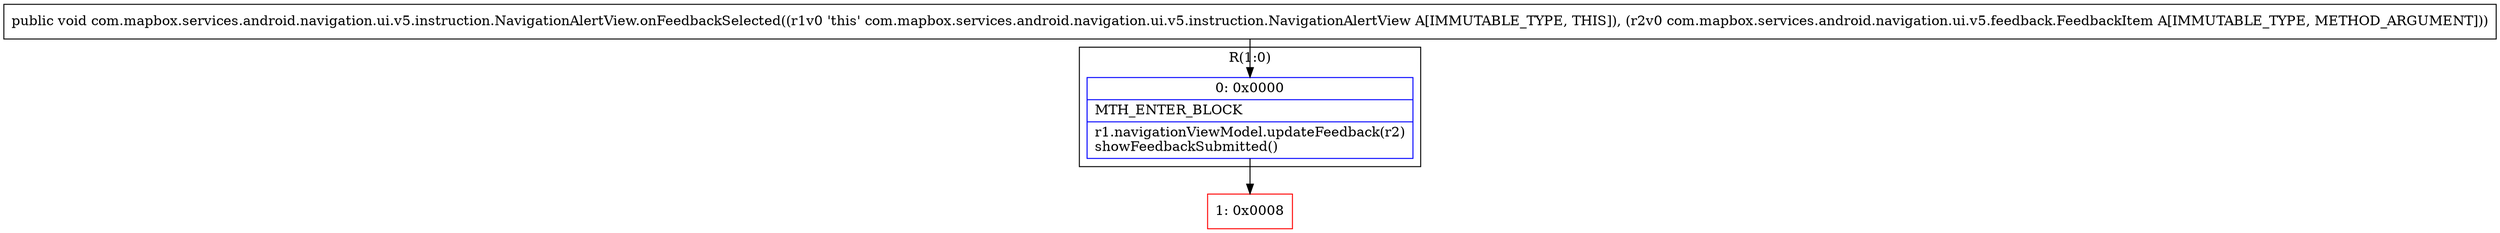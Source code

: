 digraph "CFG forcom.mapbox.services.android.navigation.ui.v5.instruction.NavigationAlertView.onFeedbackSelected(Lcom\/mapbox\/services\/android\/navigation\/ui\/v5\/feedback\/FeedbackItem;)V" {
subgraph cluster_Region_1444262027 {
label = "R(1:0)";
node [shape=record,color=blue];
Node_0 [shape=record,label="{0\:\ 0x0000|MTH_ENTER_BLOCK\l|r1.navigationViewModel.updateFeedback(r2)\lshowFeedbackSubmitted()\l}"];
}
Node_1 [shape=record,color=red,label="{1\:\ 0x0008}"];
MethodNode[shape=record,label="{public void com.mapbox.services.android.navigation.ui.v5.instruction.NavigationAlertView.onFeedbackSelected((r1v0 'this' com.mapbox.services.android.navigation.ui.v5.instruction.NavigationAlertView A[IMMUTABLE_TYPE, THIS]), (r2v0 com.mapbox.services.android.navigation.ui.v5.feedback.FeedbackItem A[IMMUTABLE_TYPE, METHOD_ARGUMENT])) }"];
MethodNode -> Node_0;
Node_0 -> Node_1;
}

